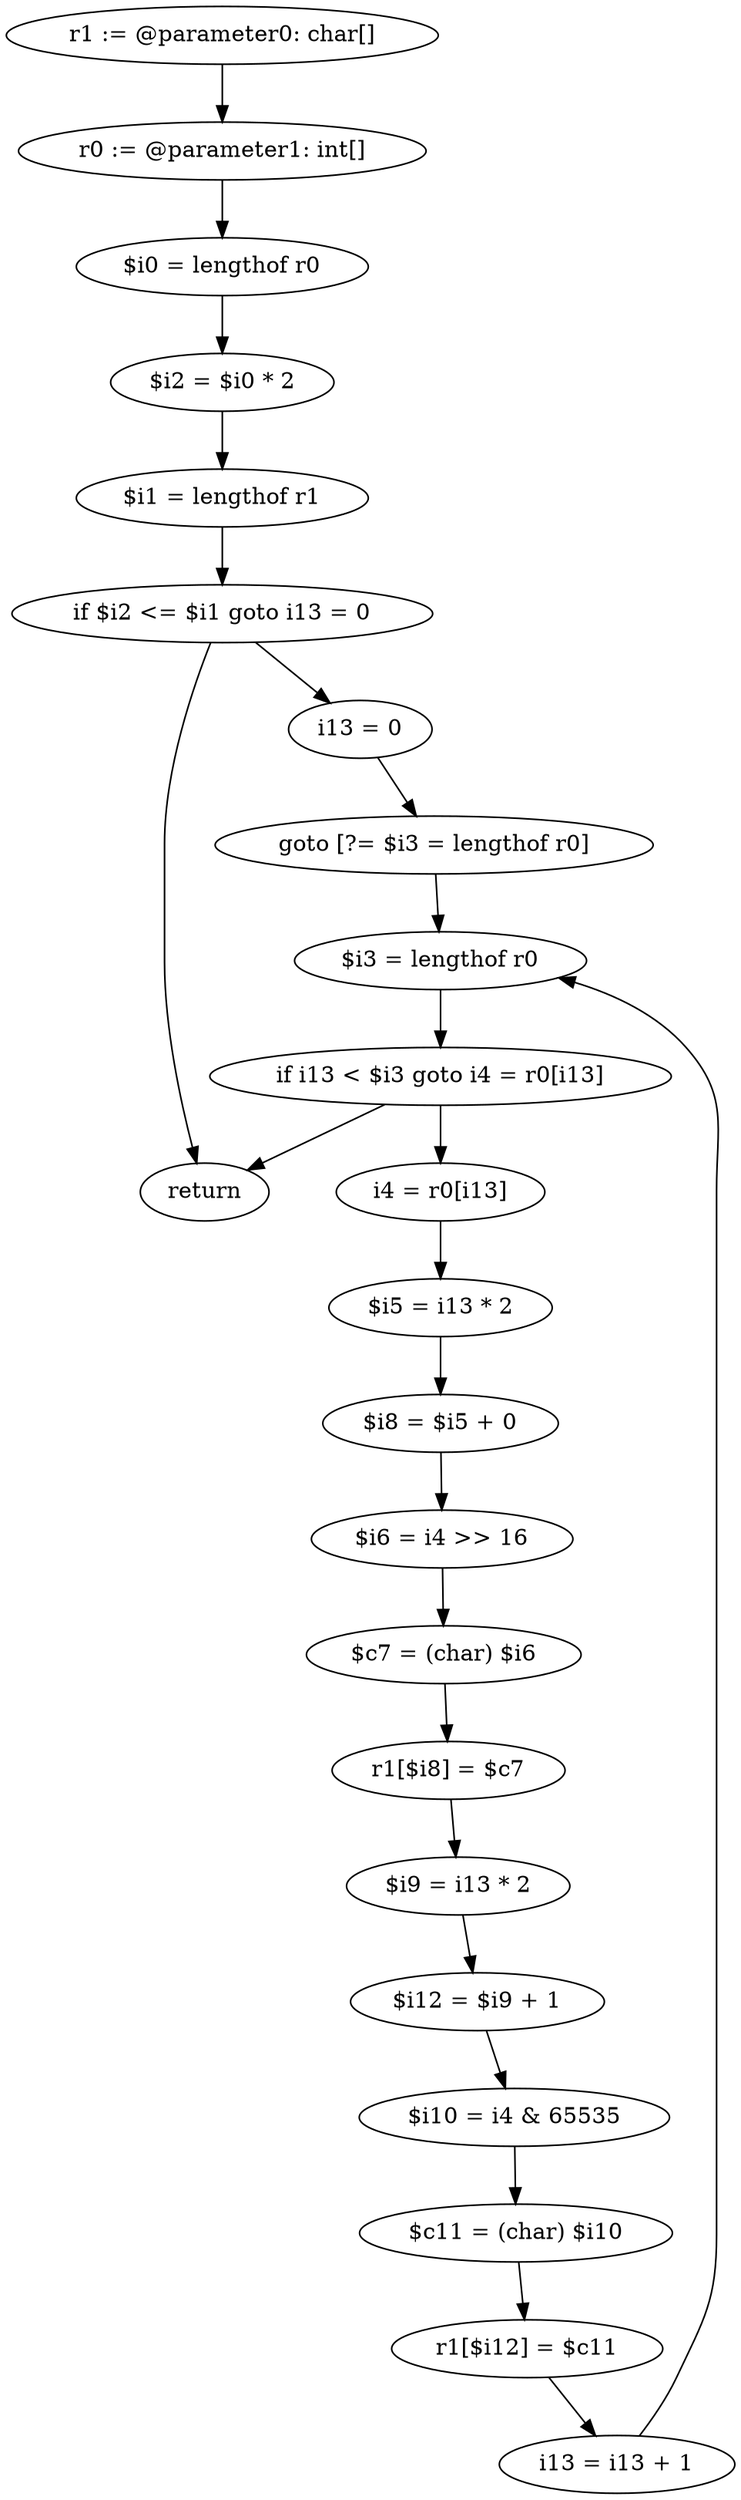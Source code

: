 digraph "unitGraph" {
    "r1 := @parameter0: char[]"
    "r0 := @parameter1: int[]"
    "$i0 = lengthof r0"
    "$i2 = $i0 * 2"
    "$i1 = lengthof r1"
    "if $i2 <= $i1 goto i13 = 0"
    "return"
    "i13 = 0"
    "goto [?= $i3 = lengthof r0]"
    "i4 = r0[i13]"
    "$i5 = i13 * 2"
    "$i8 = $i5 + 0"
    "$i6 = i4 >> 16"
    "$c7 = (char) $i6"
    "r1[$i8] = $c7"
    "$i9 = i13 * 2"
    "$i12 = $i9 + 1"
    "$i10 = i4 & 65535"
    "$c11 = (char) $i10"
    "r1[$i12] = $c11"
    "i13 = i13 + 1"
    "$i3 = lengthof r0"
    "if i13 < $i3 goto i4 = r0[i13]"
    "r1 := @parameter0: char[]"->"r0 := @parameter1: int[]";
    "r0 := @parameter1: int[]"->"$i0 = lengthof r0";
    "$i0 = lengthof r0"->"$i2 = $i0 * 2";
    "$i2 = $i0 * 2"->"$i1 = lengthof r1";
    "$i1 = lengthof r1"->"if $i2 <= $i1 goto i13 = 0";
    "if $i2 <= $i1 goto i13 = 0"->"return";
    "if $i2 <= $i1 goto i13 = 0"->"i13 = 0";
    "i13 = 0"->"goto [?= $i3 = lengthof r0]";
    "goto [?= $i3 = lengthof r0]"->"$i3 = lengthof r0";
    "i4 = r0[i13]"->"$i5 = i13 * 2";
    "$i5 = i13 * 2"->"$i8 = $i5 + 0";
    "$i8 = $i5 + 0"->"$i6 = i4 >> 16";
    "$i6 = i4 >> 16"->"$c7 = (char) $i6";
    "$c7 = (char) $i6"->"r1[$i8] = $c7";
    "r1[$i8] = $c7"->"$i9 = i13 * 2";
    "$i9 = i13 * 2"->"$i12 = $i9 + 1";
    "$i12 = $i9 + 1"->"$i10 = i4 & 65535";
    "$i10 = i4 & 65535"->"$c11 = (char) $i10";
    "$c11 = (char) $i10"->"r1[$i12] = $c11";
    "r1[$i12] = $c11"->"i13 = i13 + 1";
    "i13 = i13 + 1"->"$i3 = lengthof r0";
    "$i3 = lengthof r0"->"if i13 < $i3 goto i4 = r0[i13]";
    "if i13 < $i3 goto i4 = r0[i13]"->"return";
    "if i13 < $i3 goto i4 = r0[i13]"->"i4 = r0[i13]";
}
